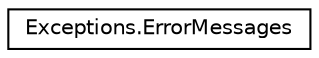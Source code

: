 digraph "Graphical Class Hierarchy"
{
  edge [fontname="Helvetica",fontsize="10",labelfontname="Helvetica",labelfontsize="10"];
  node [fontname="Helvetica",fontsize="10",shape=record];
  rankdir="LR";
  Node1 [label="Exceptions.ErrorMessages",height=0.2,width=0.4,color="black", fillcolor="white", style="filled",URL="$class_exceptions_1_1_error_messages.html"];
}

